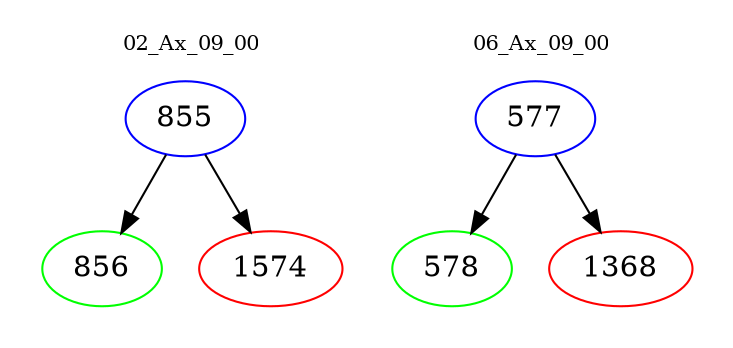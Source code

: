 digraph{
subgraph cluster_0 {
color = white
label = "02_Ax_09_00";
fontsize=10;
T0_855 [label="855", color="blue"]
T0_855 -> T0_856 [color="black"]
T0_856 [label="856", color="green"]
T0_855 -> T0_1574 [color="black"]
T0_1574 [label="1574", color="red"]
}
subgraph cluster_1 {
color = white
label = "06_Ax_09_00";
fontsize=10;
T1_577 [label="577", color="blue"]
T1_577 -> T1_578 [color="black"]
T1_578 [label="578", color="green"]
T1_577 -> T1_1368 [color="black"]
T1_1368 [label="1368", color="red"]
}
}
